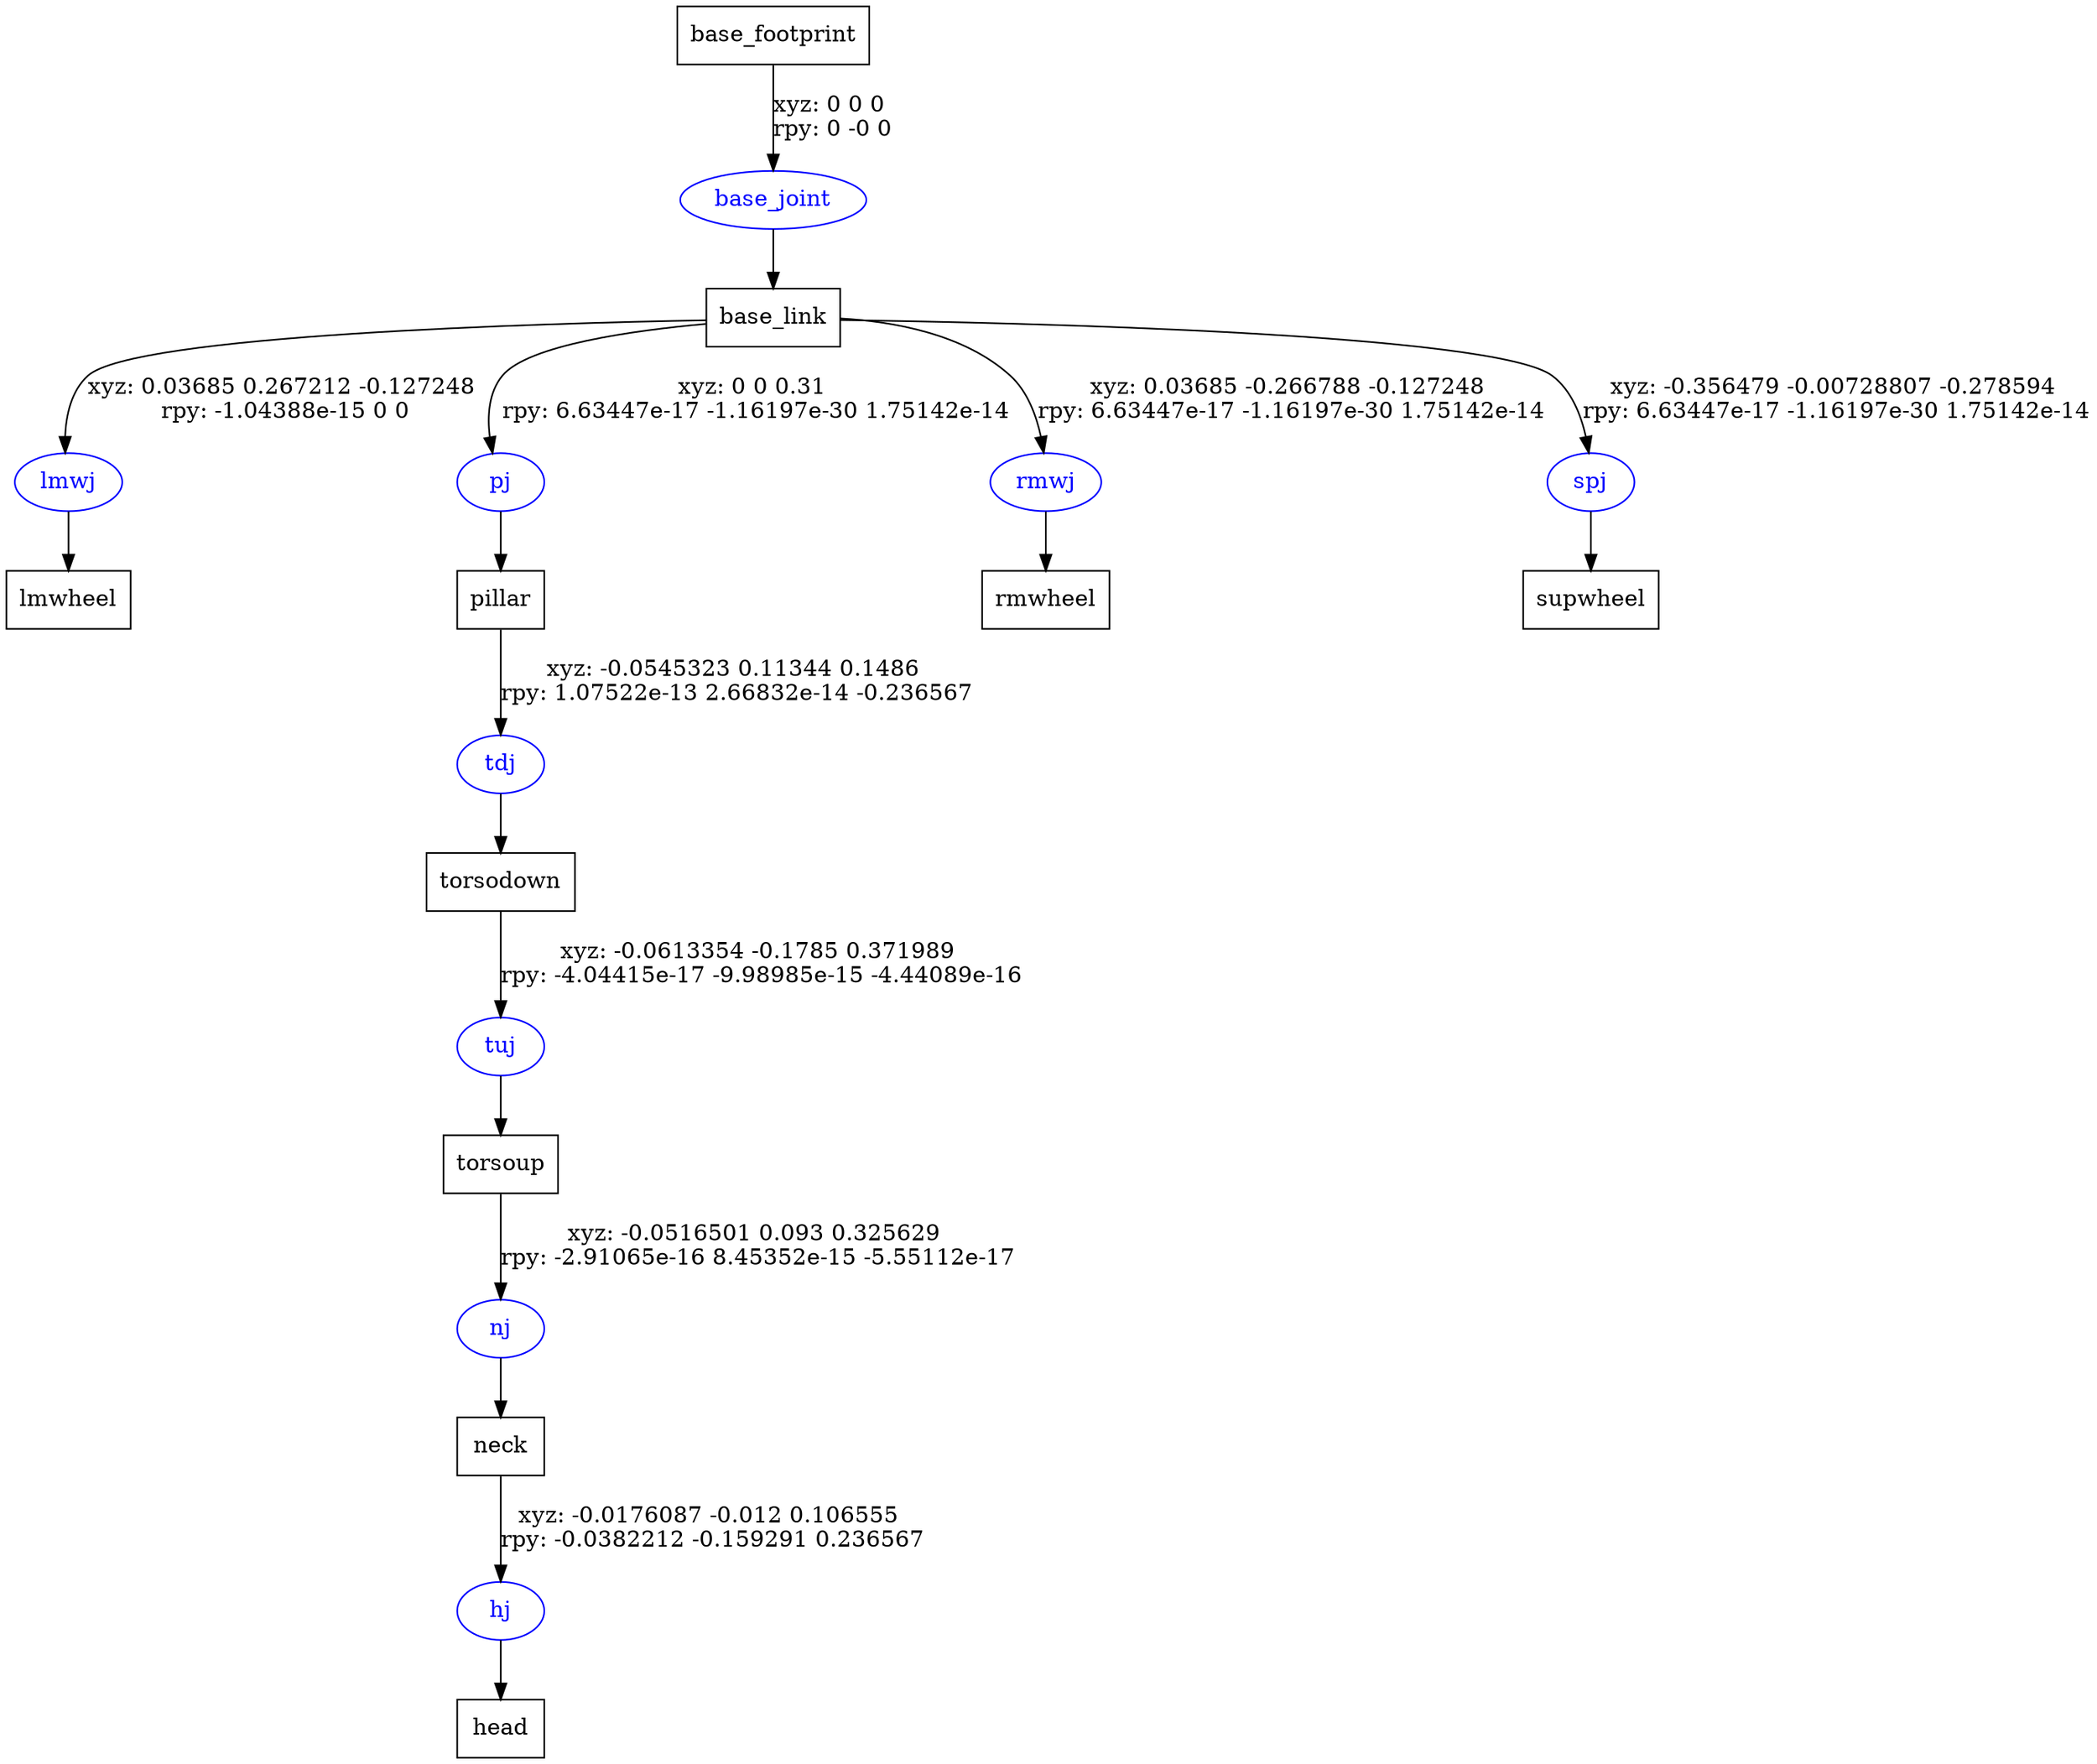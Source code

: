 digraph G {
node [shape=box];
"base_footprint" [label="base_footprint"];
"base_link" [label="base_link"];
"lmwheel" [label="lmwheel"];
"pillar" [label="pillar"];
"torsodown" [label="torsodown"];
"torsoup" [label="torsoup"];
"neck" [label="neck"];
"head" [label="head"];
"rmwheel" [label="rmwheel"];
"supwheel" [label="supwheel"];
node [shape=ellipse, color=blue, fontcolor=blue];
"base_footprint" -> "base_joint" [label="xyz: 0 0 0 \nrpy: 0 -0 0"]
"base_joint" -> "base_link"
"base_link" -> "lmwj" [label="xyz: 0.03685 0.267212 -0.127248 \nrpy: -1.04388e-15 0 0"]
"lmwj" -> "lmwheel"
"base_link" -> "pj" [label="xyz: 0 0 0.31 \nrpy: 6.63447e-17 -1.16197e-30 1.75142e-14"]
"pj" -> "pillar"
"pillar" -> "tdj" [label="xyz: -0.0545323 0.11344 0.1486 \nrpy: 1.07522e-13 2.66832e-14 -0.236567"]
"tdj" -> "torsodown"
"torsodown" -> "tuj" [label="xyz: -0.0613354 -0.1785 0.371989 \nrpy: -4.04415e-17 -9.98985e-15 -4.44089e-16"]
"tuj" -> "torsoup"
"torsoup" -> "nj" [label="xyz: -0.0516501 0.093 0.325629 \nrpy: -2.91065e-16 8.45352e-15 -5.55112e-17"]
"nj" -> "neck"
"neck" -> "hj" [label="xyz: -0.0176087 -0.012 0.106555 \nrpy: -0.0382212 -0.159291 0.236567"]
"hj" -> "head"
"base_link" -> "rmwj" [label="xyz: 0.03685 -0.266788 -0.127248 \nrpy: 6.63447e-17 -1.16197e-30 1.75142e-14"]
"rmwj" -> "rmwheel"
"base_link" -> "spj" [label="xyz: -0.356479 -0.00728807 -0.278594 \nrpy: 6.63447e-17 -1.16197e-30 1.75142e-14"]
"spj" -> "supwheel"
}
